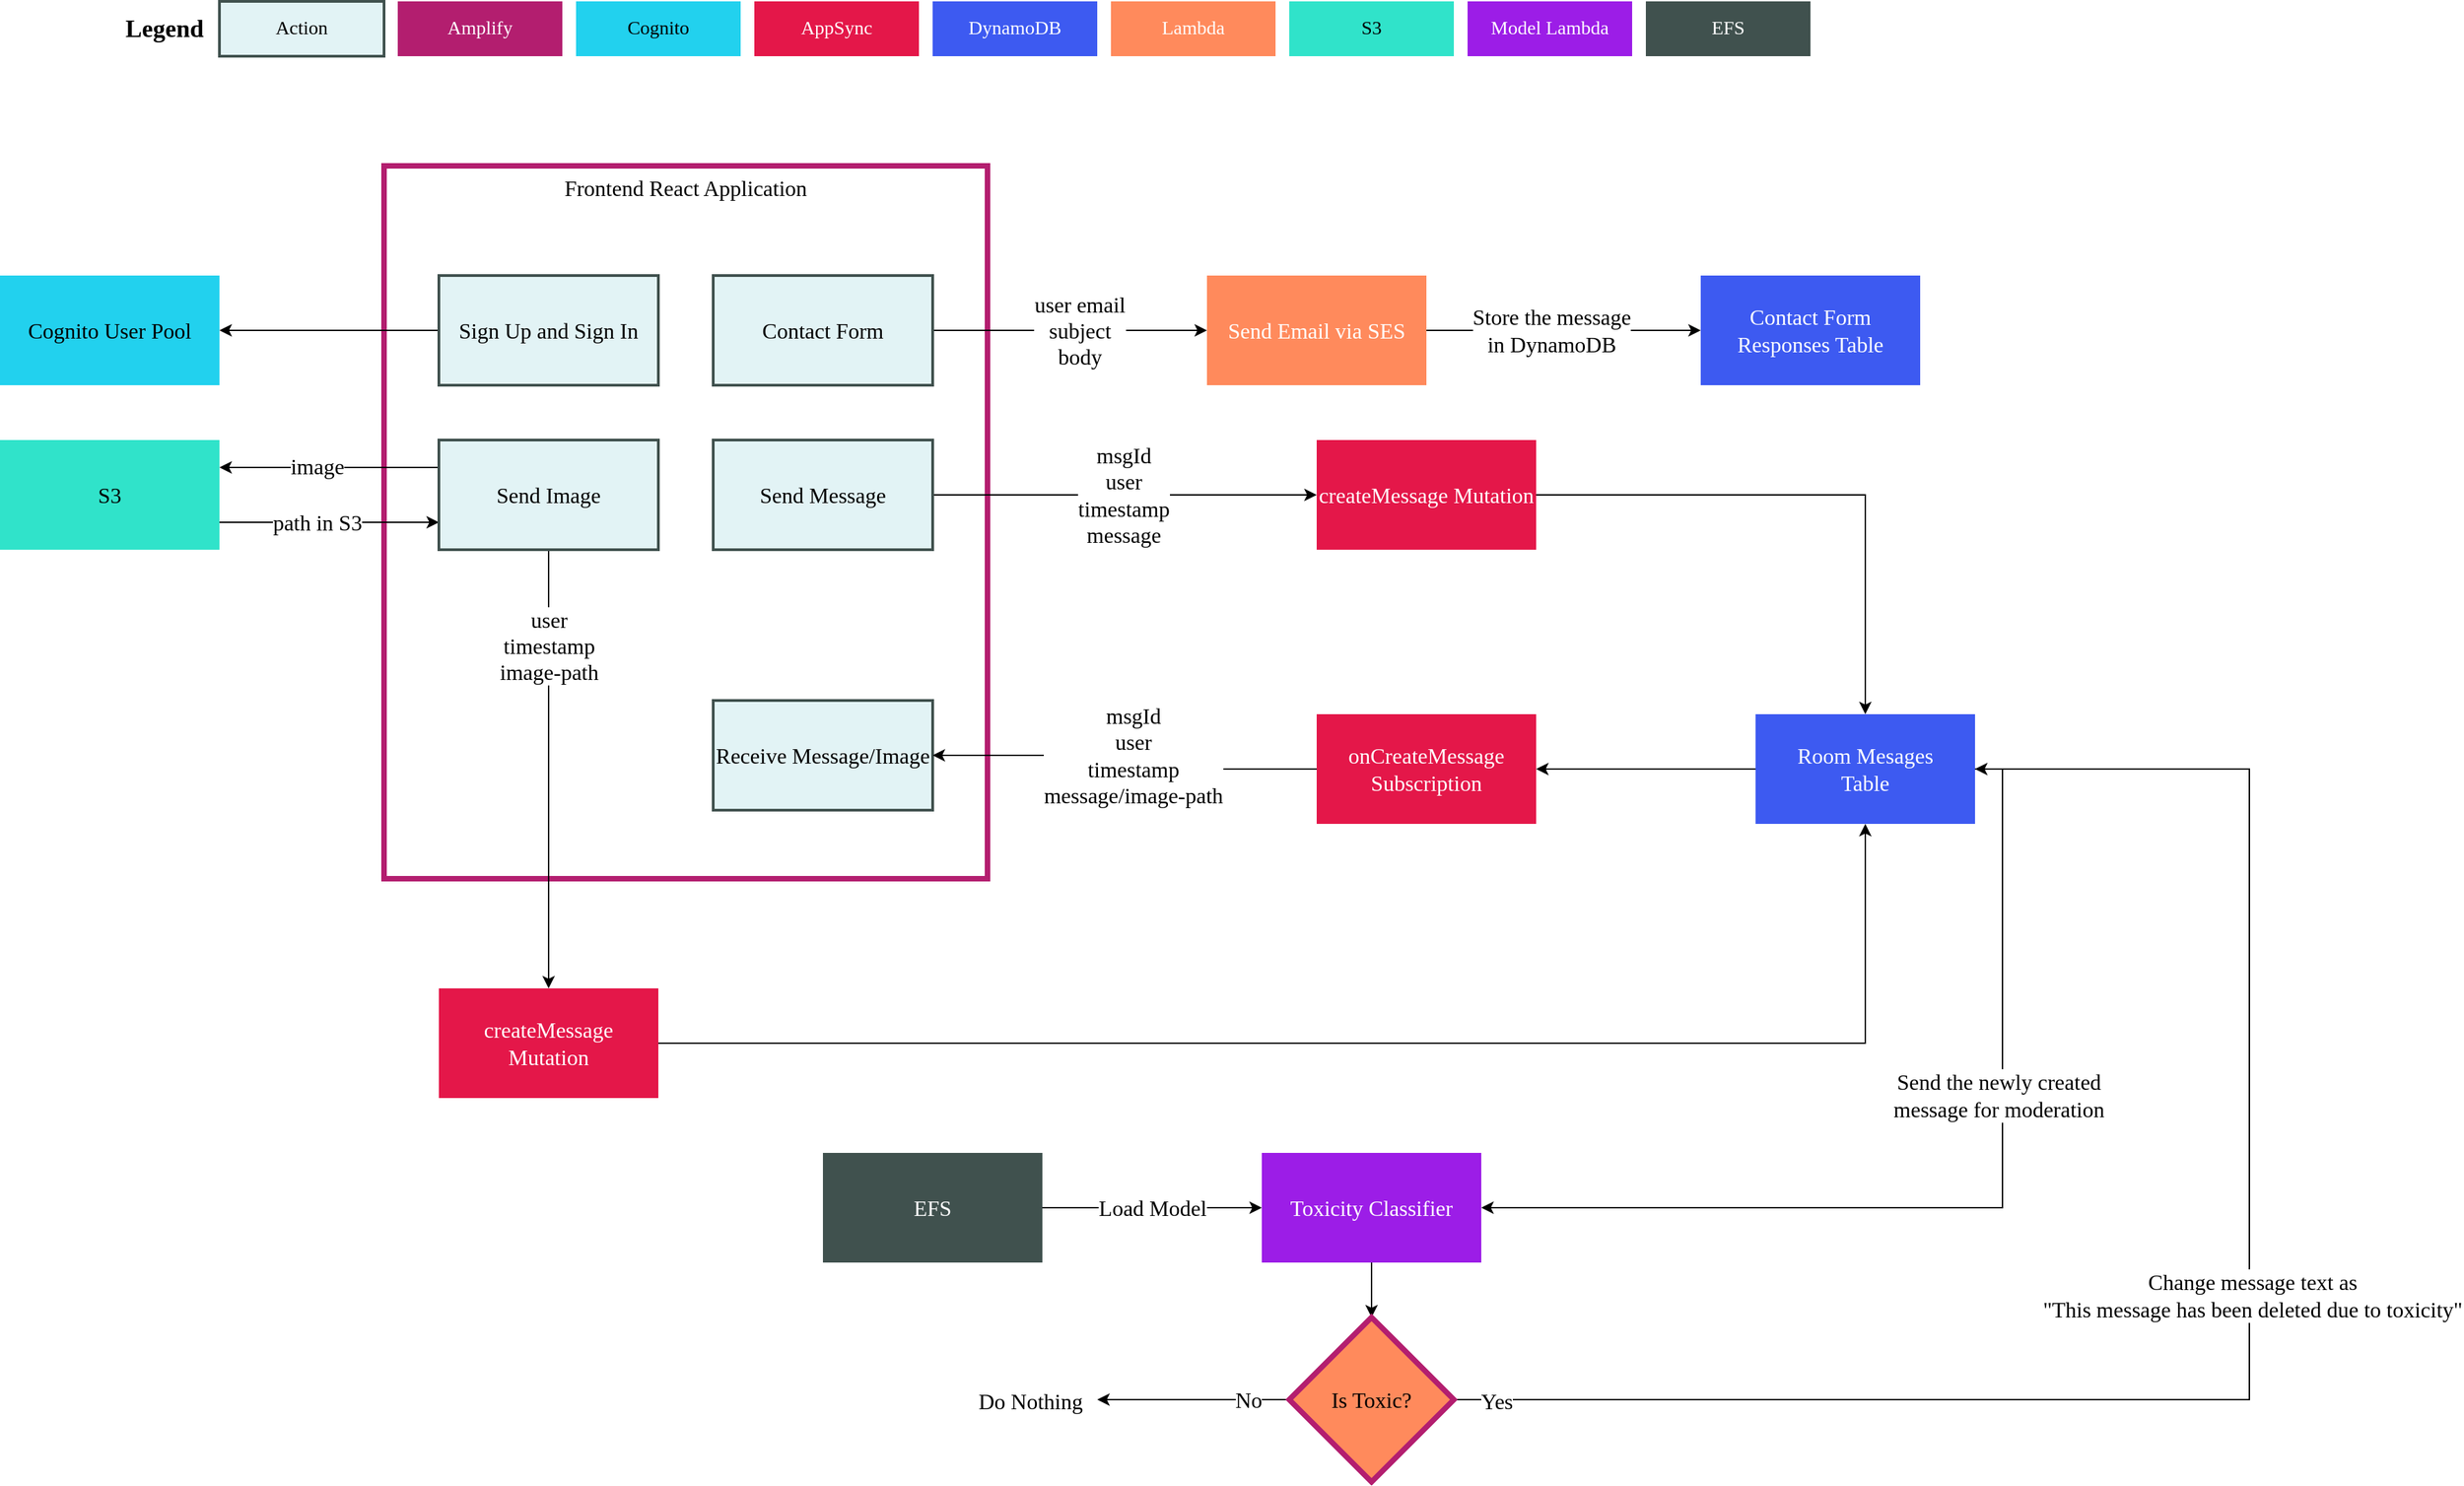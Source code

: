 <mxfile version="14.9.2" type="device" pages="2"><diagram id="GvxdWHB6V3NKEQwexLZb" name="ChatApp"><mxGraphModel dx="1483" dy="827" grid="1" gridSize="10" guides="1" tooltips="1" connect="1" arrows="1" fold="1" page="1" pageScale="1" pageWidth="2336" pageHeight="1654" math="0" shadow="0"><root><mxCell id="0"/><mxCell id="1" parent="0"/><mxCell id="k8CNlDW4IyNqA4g8Td2J-2" value="Frontend React Application" style="rounded=0;whiteSpace=wrap;html=1;strokeColor=#B31E6F;fillColor=none;strokeWidth=4;fontFamily=Bahnschrift;fontSize=16;verticalAlign=top;movable=1;resizable=1;rotatable=1;deletable=1;editable=1;connectable=1;" vertex="1" parent="1"><mxGeometry x="320" y="160" width="440" height="520" as="geometry"/></mxCell><mxCell id="_RYJC6P1PdmXRcapPfaP-1" value="Lambda" style="rounded=0;whiteSpace=wrap;html=1;fontFamily=Bahnschrift;fontSize=14;strokeColor=none;fillColor=#ff8a5c;fontColor=#FFFFFF;" parent="1" vertex="1"><mxGeometry x="850" y="40" width="120" height="40" as="geometry"/></mxCell><mxCell id="_RYJC6P1PdmXRcapPfaP-2" value="&lt;font face=&quot;Bahnschrift&quot; style=&quot;font-size: 14px&quot;&gt;&lt;font style=&quot;font-size: 14px&quot;&gt;DynamoDB&lt;/font&gt;&lt;br style=&quot;font-size: 14px&quot;&gt;&lt;/font&gt;" style="rounded=0;whiteSpace=wrap;html=1;fontFamily=Bahnshcrift;fontSize=14;strokeColor=none;fillColor=#3d5af1;fontColor=#FFFFFF;" parent="1" vertex="1"><mxGeometry x="720" y="40" width="120" height="40" as="geometry"/></mxCell><mxCell id="_RYJC6P1PdmXRcapPfaP-3" value="&lt;font face=&quot;Bahnschrift&quot; style=&quot;font-size: 18px&quot;&gt;Legend&lt;/font&gt;" style="text;html=1;strokeColor=none;fillColor=none;align=center;verticalAlign=middle;whiteSpace=wrap;rounded=0;fontSize=18;fontStyle=1" parent="1" vertex="1"><mxGeometry x="120" y="50" width="80" height="20" as="geometry"/></mxCell><mxCell id="_RYJC6P1PdmXRcapPfaP-4" value="AppSync" style="rounded=0;whiteSpace=wrap;html=1;fontFamily=Bahnschrift;fontSize=14;strokeColor=none;horizontal=1;fillColor=#E41749;fontColor=#FFFFFF;" parent="1" vertex="1"><mxGeometry x="590" y="40" width="120" height="40" as="geometry"/></mxCell><mxCell id="_RYJC6P1PdmXRcapPfaP-6" value="S3" style="rounded=0;whiteSpace=wrap;html=1;fontFamily=Bahnschrift;fontSize=14;strokeColor=none;fillColor=#30E3CA;" parent="1" vertex="1"><mxGeometry x="980" y="40" width="120" height="40" as="geometry"/></mxCell><mxCell id="k8CNlDW4IyNqA4g8Td2J-4" style="edgeStyle=orthogonalEdgeStyle;rounded=0;orthogonalLoop=1;jettySize=auto;html=1;fontFamily=Bahnschrift;fontSize=16;fontColor=#000000;" edge="1" parent="1" source="v0vKglDTPodfNcJfW1Yy-1" target="k8CNlDW4IyNqA4g8Td2J-3"><mxGeometry relative="1" as="geometry"/></mxCell><mxCell id="v0vKglDTPodfNcJfW1Yy-1" value="Sign Up and Sign In" style="rounded=0;whiteSpace=wrap;html=1;fontFamily=Bahnschrift;fontSize=16;fillColor=#E2F3F5;strokeWidth=2;strokeColor=#40514E;" parent="1" vertex="1"><mxGeometry x="360" y="240" width="160" height="80" as="geometry"/></mxCell><mxCell id="U-haOPgtorYtLXF546Pe-23" style="edgeStyle=orthogonalEdgeStyle;rounded=0;orthogonalLoop=1;jettySize=auto;html=1;fontFamily=Bahnschrift;fontSize=16;fontColor=#000000;" edge="1" parent="1" source="v0vKglDTPodfNcJfW1Yy-6" target="k8CNlDW4IyNqA4g8Td2J-16"><mxGeometry relative="1" as="geometry"/></mxCell><mxCell id="v0vKglDTPodfNcJfW1Yy-6" value="createMessage Mutation" style="rounded=0;whiteSpace=wrap;html=1;fontFamily=Bahnschrift;fontSize=16;strokeColor=none;fontColor=#FFFFFF;fillColor=#E41749;" parent="1" vertex="1"><mxGeometry x="1000" y="360" width="160" height="80" as="geometry"/></mxCell><mxCell id="U-haOPgtorYtLXF546Pe-5" style="edgeStyle=orthogonalEdgeStyle;rounded=0;orthogonalLoop=1;jettySize=auto;html=1;exitX=1;exitY=0.75;exitDx=0;exitDy=0;entryX=0;entryY=0.75;entryDx=0;entryDy=0;fontFamily=Bahnschrift;fontSize=16;fontColor=#000000;" edge="1" parent="1" source="AlI9tOdbYtXm2fayAV4u-1" target="U-haOPgtorYtLXF546Pe-2"><mxGeometry relative="1" as="geometry"/></mxCell><mxCell id="U-haOPgtorYtLXF546Pe-6" value="path in S3" style="edgeLabel;html=1;align=center;verticalAlign=middle;resizable=0;points=[];fontSize=16;fontFamily=Bahnschrift;fontColor=#000000;" vertex="1" connectable="0" parent="U-haOPgtorYtLXF546Pe-5"><mxGeometry x="-0.28" y="4" relative="1" as="geometry"><mxPoint x="13" y="4" as="offset"/></mxGeometry></mxCell><mxCell id="AlI9tOdbYtXm2fayAV4u-1" value="S3" style="rounded=0;whiteSpace=wrap;html=1;fontFamily=Bahnschrift;fontSize=16;fillColor=#30e3ca;strokeColor=none;" parent="1" vertex="1"><mxGeometry x="40" y="360" width="160" height="80" as="geometry"/></mxCell><mxCell id="AlI9tOdbYtXm2fayAV4u-23" value="&lt;font face=&quot;Bahnschrift&quot; style=&quot;font-size: 16px&quot;&gt;Contact Form Responses Table&lt;br style=&quot;font-size: 16px&quot;&gt;&lt;/font&gt;" style="rounded=0;whiteSpace=wrap;html=1;fontFamily=Bahnshcrift;fontSize=16;strokeColor=none;fillColor=#3d5af1;fontColor=#FFFFFF;" parent="1" vertex="1"><mxGeometry x="1280" y="240" width="160" height="80" as="geometry"/></mxCell><mxCell id="Ad99kn5ukOFQ8-_D0XpX-1" value="Action" style="rounded=0;whiteSpace=wrap;html=1;fontFamily=Bahnschrift;fontSize=14;align=center;verticalAlign=middle;fillColor=#E2F3F5;strokeColor=#40514E;strokeWidth=2;" parent="1" vertex="1"><mxGeometry x="200" y="40" width="120" height="40" as="geometry"/></mxCell><mxCell id="8QtX439qSSUbLhf1PA9M-1" value="Model Lambda" style="rounded=0;whiteSpace=wrap;html=1;fontFamily=Bahnschrift;fontSize=14;strokeColor=none;fontColor=#FFFFFF;fillColor=#9C1DE7;" vertex="1" parent="1"><mxGeometry x="1110" y="40" width="120" height="40" as="geometry"/></mxCell><mxCell id="NGg2AOlCfjiWsOinGx6Y-1" value="EFS" style="rounded=0;whiteSpace=wrap;html=1;fontFamily=Bahnschrift;fontSize=14;strokeColor=none;fillColor=#40514E;fontColor=#FFFFFF;" vertex="1" parent="1"><mxGeometry x="1240" y="40" width="120" height="40" as="geometry"/></mxCell><mxCell id="aVdk__KbBGM_0SnwDIi5-1" value="Cognito" style="rounded=0;whiteSpace=wrap;html=1;fontFamily=Bahnschrift;fontSize=14;strokeColor=none;fillColor=#22d1ee;horizontal=1;" vertex="1" parent="1"><mxGeometry x="460" y="40" width="120" height="40" as="geometry"/></mxCell><mxCell id="NaECrNfFIZ3jQA_WbadX-2" value="Amplify" style="rounded=0;whiteSpace=wrap;html=1;fontFamily=Bahnschrift;fontSize=14;strokeColor=none;horizontal=1;fillColor=#B31E6F;fontColor=#FFFFFF;" vertex="1" parent="1"><mxGeometry x="330" y="40" width="120" height="40" as="geometry"/></mxCell><mxCell id="k8CNlDW4IyNqA4g8Td2J-3" value="Cognito User Pool" style="rounded=0;whiteSpace=wrap;html=1;fontFamily=Bahnschrift;fontSize=16;strokeColor=none;labelBackgroundColor=none;fillColor=#22D1EE;" vertex="1" parent="1"><mxGeometry x="40" y="240" width="160" height="80" as="geometry"/></mxCell><mxCell id="k8CNlDW4IyNqA4g8Td2J-9" style="edgeStyle=orthogonalEdgeStyle;rounded=0;orthogonalLoop=1;jettySize=auto;html=1;fontFamily=Bahnschrift;fontSize=16;fontColor=#000000;" edge="1" parent="1" source="k8CNlDW4IyNqA4g8Td2J-5" target="k8CNlDW4IyNqA4g8Td2J-8"><mxGeometry relative="1" as="geometry"/></mxCell><mxCell id="k8CNlDW4IyNqA4g8Td2J-13" value="user email&lt;br&gt;subject&lt;br&gt;body" style="edgeLabel;html=1;align=center;verticalAlign=middle;resizable=0;points=[];fontSize=16;fontFamily=Bahnschrift;fontColor=#000000;" vertex="1" connectable="0" parent="k8CNlDW4IyNqA4g8Td2J-9"><mxGeometry x="-0.205" y="-1" relative="1" as="geometry"><mxPoint x="27" y="-1" as="offset"/></mxGeometry></mxCell><mxCell id="k8CNlDW4IyNqA4g8Td2J-5" value="Contact Form" style="rounded=0;whiteSpace=wrap;html=1;fontFamily=Bahnschrift;fontSize=16;fillColor=#E2F3F5;strokeWidth=2;strokeColor=#40514E;" vertex="1" parent="1"><mxGeometry x="560" y="240" width="160" height="80" as="geometry"/></mxCell><mxCell id="k8CNlDW4IyNqA4g8Td2J-10" style="edgeStyle=orthogonalEdgeStyle;rounded=0;orthogonalLoop=1;jettySize=auto;html=1;entryX=0;entryY=0.5;entryDx=0;entryDy=0;fontFamily=Bahnschrift;fontSize=16;fontColor=#000000;" edge="1" parent="1" source="k8CNlDW4IyNqA4g8Td2J-8" target="AlI9tOdbYtXm2fayAV4u-23"><mxGeometry relative="1" as="geometry"/></mxCell><mxCell id="k8CNlDW4IyNqA4g8Td2J-11" value="Store the message&lt;br&gt;in DynamoDB" style="edgeLabel;html=1;align=center;verticalAlign=middle;resizable=0;points=[];fontSize=16;fontFamily=Bahnschrift;fontColor=#000000;" vertex="1" connectable="0" parent="k8CNlDW4IyNqA4g8Td2J-10"><mxGeometry x="-0.252" y="1" relative="1" as="geometry"><mxPoint x="16" y="1" as="offset"/></mxGeometry></mxCell><mxCell id="k8CNlDW4IyNqA4g8Td2J-8" value="Send Email&amp;nbsp;via SES" style="rounded=0;whiteSpace=wrap;html=1;fontFamily=Bahnschrift;fontSize=16;strokeColor=none;fontColor=#FFFFFF;fillColor=#FF8A5C;" vertex="1" parent="1"><mxGeometry x="920" y="240" width="160" height="80" as="geometry"/></mxCell><mxCell id="k8CNlDW4IyNqA4g8Td2J-19" style="edgeStyle=orthogonalEdgeStyle;rounded=0;orthogonalLoop=1;jettySize=auto;html=1;exitX=1;exitY=0.5;exitDx=0;exitDy=0;entryX=0;entryY=0.5;entryDx=0;entryDy=0;fontFamily=Bahnschrift;fontSize=16;fontColor=#000000;" edge="1" parent="1" source="k8CNlDW4IyNqA4g8Td2J-14" target="v0vKglDTPodfNcJfW1Yy-6"><mxGeometry relative="1" as="geometry"/></mxCell><mxCell id="k8CNlDW4IyNqA4g8Td2J-20" value="msgId&lt;br&gt;user&lt;br&gt;timestamp&lt;br&gt;message" style="edgeLabel;html=1;align=center;verticalAlign=middle;resizable=0;points=[];fontSize=16;fontFamily=Bahnschrift;fontColor=#000000;" vertex="1" connectable="0" parent="k8CNlDW4IyNqA4g8Td2J-19"><mxGeometry x="-0.25" y="2" relative="1" as="geometry"><mxPoint x="34" y="2" as="offset"/></mxGeometry></mxCell><mxCell id="k8CNlDW4IyNqA4g8Td2J-14" value="Send Message" style="rounded=0;whiteSpace=wrap;html=1;fontFamily=Bahnschrift;fontSize=16;fillColor=#E2F3F5;strokeWidth=2;strokeColor=#40514E;" vertex="1" parent="1"><mxGeometry x="560" y="360" width="160" height="80" as="geometry"/></mxCell><mxCell id="U-haOPgtorYtLXF546Pe-16" style="edgeStyle=orthogonalEdgeStyle;rounded=0;orthogonalLoop=1;jettySize=auto;html=1;exitX=0;exitY=0.5;exitDx=0;exitDy=0;entryX=1;entryY=0.5;entryDx=0;entryDy=0;fontFamily=Bahnschrift;fontSize=16;fontColor=#000000;" edge="1" parent="1" source="k8CNlDW4IyNqA4g8Td2J-16" target="k8CNlDW4IyNqA4g8Td2J-22"><mxGeometry relative="1" as="geometry"/></mxCell><mxCell id="u9BqUUyPjkVBxLFUeRLt-1" style="edgeStyle=orthogonalEdgeStyle;rounded=0;orthogonalLoop=1;jettySize=auto;html=1;exitX=1;exitY=0.5;exitDx=0;exitDy=0;entryX=1;entryY=0.5;entryDx=0;entryDy=0;fontFamily=Bahnschrift;fontSize=16;fontColor=#000000;" edge="1" parent="1" source="k8CNlDW4IyNqA4g8Td2J-16" target="Tm4OwK_csynFfYyEMYf1-1"><mxGeometry relative="1" as="geometry"/></mxCell><mxCell id="u9BqUUyPjkVBxLFUeRLt-2" value="Send the newly created &lt;br&gt;message for moderation" style="edgeLabel;html=1;align=center;verticalAlign=middle;resizable=0;points=[];fontSize=16;fontFamily=Bahnschrift;fontColor=#000000;" vertex="1" connectable="0" parent="u9BqUUyPjkVBxLFUeRLt-1"><mxGeometry x="-0.28" y="-3" relative="1" as="geometry"><mxPoint y="-1" as="offset"/></mxGeometry></mxCell><mxCell id="k8CNlDW4IyNqA4g8Td2J-16" value="&lt;font face=&quot;Bahnschrift&quot; style=&quot;font-size: 16px&quot;&gt;Room Mesages &lt;br&gt;Table&lt;br style=&quot;font-size: 16px&quot;&gt;&lt;/font&gt;" style="rounded=0;whiteSpace=wrap;html=1;fontFamily=Bahnshcrift;fontSize=16;strokeColor=none;fillColor=#3d5af1;fontColor=#FFFFFF;" vertex="1" parent="1"><mxGeometry x="1320" y="560" width="160" height="80" as="geometry"/></mxCell><mxCell id="k8CNlDW4IyNqA4g8Td2J-21" value="Receive Message/Image" style="rounded=0;whiteSpace=wrap;html=1;fontFamily=Bahnschrift;fontSize=16;fillColor=#E2F3F5;strokeWidth=2;strokeColor=#40514E;" vertex="1" parent="1"><mxGeometry x="560" y="550" width="160" height="80" as="geometry"/></mxCell><mxCell id="U-haOPgtorYtLXF546Pe-13" style="edgeStyle=orthogonalEdgeStyle;rounded=0;orthogonalLoop=1;jettySize=auto;html=1;exitX=0;exitY=0.5;exitDx=0;exitDy=0;fontFamily=Bahnschrift;fontSize=16;fontColor=#000000;" edge="1" parent="1" source="k8CNlDW4IyNqA4g8Td2J-22" target="k8CNlDW4IyNqA4g8Td2J-21"><mxGeometry relative="1" as="geometry"/></mxCell><mxCell id="U-haOPgtorYtLXF546Pe-14" value="msgId&lt;br&gt;user&lt;br&gt;timestamp&lt;br&gt;message/image-path" style="edgeLabel;html=1;align=center;verticalAlign=middle;resizable=0;points=[];fontSize=16;fontFamily=Bahnschrift;fontColor=#000000;" vertex="1" connectable="0" parent="U-haOPgtorYtLXF546Pe-13"><mxGeometry x="0.224" relative="1" as="geometry"><mxPoint x="33" as="offset"/></mxGeometry></mxCell><mxCell id="k8CNlDW4IyNqA4g8Td2J-22" value="onCreateMessage&lt;br&gt;Subscription" style="rounded=0;whiteSpace=wrap;html=1;fontFamily=Bahnschrift;fontSize=16;strokeColor=none;fontColor=#FFFFFF;fillColor=#E41749;" vertex="1" parent="1"><mxGeometry x="1000" y="560" width="160" height="80" as="geometry"/></mxCell><mxCell id="U-haOPgtorYtLXF546Pe-17" style="edgeStyle=orthogonalEdgeStyle;rounded=0;orthogonalLoop=1;jettySize=auto;html=1;exitX=1;exitY=0.5;exitDx=0;exitDy=0;entryX=0.5;entryY=1;entryDx=0;entryDy=0;fontFamily=Bahnschrift;fontSize=16;fontColor=#000000;" edge="1" parent="1" source="U-haOPgtorYtLXF546Pe-1" target="k8CNlDW4IyNqA4g8Td2J-16"><mxGeometry relative="1" as="geometry"/></mxCell><mxCell id="U-haOPgtorYtLXF546Pe-1" value="createMessage&lt;br&gt;Mutation" style="rounded=0;whiteSpace=wrap;html=1;fontFamily=Bahnschrift;fontSize=16;strokeColor=none;fontColor=#FFFFFF;fillColor=#E41749;" vertex="1" parent="1"><mxGeometry x="360" y="760" width="160" height="80" as="geometry"/></mxCell><mxCell id="U-haOPgtorYtLXF546Pe-3" style="edgeStyle=orthogonalEdgeStyle;rounded=0;orthogonalLoop=1;jettySize=auto;html=1;exitX=0;exitY=0.25;exitDx=0;exitDy=0;entryX=1;entryY=0.25;entryDx=0;entryDy=0;fontFamily=Bahnschrift;fontSize=16;fontColor=#000000;" edge="1" parent="1" source="U-haOPgtorYtLXF546Pe-2" target="AlI9tOdbYtXm2fayAV4u-1"><mxGeometry relative="1" as="geometry"/></mxCell><mxCell id="U-haOPgtorYtLXF546Pe-4" value="image" style="edgeLabel;html=1;align=center;verticalAlign=middle;resizable=0;points=[];fontSize=16;fontFamily=Bahnschrift;fontColor=#000000;" vertex="1" connectable="0" parent="U-haOPgtorYtLXF546Pe-3"><mxGeometry x="0.28" y="-1" relative="1" as="geometry"><mxPoint x="13" as="offset"/></mxGeometry></mxCell><mxCell id="U-haOPgtorYtLXF546Pe-21" style="edgeStyle=orthogonalEdgeStyle;rounded=0;orthogonalLoop=1;jettySize=auto;html=1;exitX=0.5;exitY=1;exitDx=0;exitDy=0;entryX=0.5;entryY=0;entryDx=0;entryDy=0;fontFamily=Bahnschrift;fontSize=16;fontColor=#000000;" edge="1" parent="1" source="U-haOPgtorYtLXF546Pe-2" target="U-haOPgtorYtLXF546Pe-1"><mxGeometry relative="1" as="geometry"/></mxCell><mxCell id="U-haOPgtorYtLXF546Pe-22" value="user&lt;br&gt;timestamp&lt;br&gt;image-path" style="edgeLabel;html=1;align=center;verticalAlign=middle;resizable=0;points=[];fontSize=16;fontFamily=Bahnschrift;fontColor=#000000;" vertex="1" connectable="0" parent="U-haOPgtorYtLXF546Pe-21"><mxGeometry x="0.245" y="3" relative="1" as="geometry"><mxPoint x="-3" y="-129" as="offset"/></mxGeometry></mxCell><mxCell id="U-haOPgtorYtLXF546Pe-2" value="Send Image" style="rounded=0;whiteSpace=wrap;html=1;fontFamily=Bahnschrift;fontSize=16;fillColor=#E2F3F5;strokeWidth=2;strokeColor=#40514E;" vertex="1" parent="1"><mxGeometry x="360" y="360" width="160" height="80" as="geometry"/></mxCell><mxCell id="ph5lA76b_xkZkFR2L9yD-2" style="edgeStyle=orthogonalEdgeStyle;rounded=0;orthogonalLoop=1;jettySize=auto;html=1;fontFamily=Bahnschrift;fontSize=16;fontColor=#000000;" edge="1" parent="1" source="Tm4OwK_csynFfYyEMYf1-1" target="ph5lA76b_xkZkFR2L9yD-1"><mxGeometry relative="1" as="geometry"/></mxCell><mxCell id="Tm4OwK_csynFfYyEMYf1-1" value="Toxicity Classifier" style="rounded=0;whiteSpace=wrap;html=1;fontFamily=Bahnschrift;fontSize=16;strokeColor=none;fontColor=#FFFFFF;fillColor=#9C1DE7;" vertex="1" parent="1"><mxGeometry x="960" y="880" width="160" height="80" as="geometry"/></mxCell><mxCell id="9bWKITFOxa_PebSe6QPI-2" style="edgeStyle=orthogonalEdgeStyle;rounded=0;orthogonalLoop=1;jettySize=auto;html=1;exitX=1;exitY=0.5;exitDx=0;exitDy=0;fontFamily=Bahnschrift;fontSize=16;fontColor=#000000;" edge="1" parent="1" source="9bWKITFOxa_PebSe6QPI-1" target="Tm4OwK_csynFfYyEMYf1-1"><mxGeometry relative="1" as="geometry"/></mxCell><mxCell id="9bWKITFOxa_PebSe6QPI-3" value="Load Model" style="edgeLabel;html=1;align=center;verticalAlign=middle;resizable=0;points=[];fontSize=16;fontFamily=Bahnschrift;fontColor=#000000;" vertex="1" connectable="0" parent="9bWKITFOxa_PebSe6QPI-2"><mxGeometry x="-0.327" y="-2" relative="1" as="geometry"><mxPoint x="26" y="-2" as="offset"/></mxGeometry></mxCell><mxCell id="9bWKITFOxa_PebSe6QPI-1" value="EFS" style="rounded=0;whiteSpace=wrap;html=1;fontFamily=Bahnschrift;fontSize=16;strokeColor=none;fillColor=#40514e;fontColor=#FFFFFF;" vertex="1" parent="1"><mxGeometry x="640" y="880" width="160" height="80" as="geometry"/></mxCell><mxCell id="ph5lA76b_xkZkFR2L9yD-3" style="edgeStyle=orthogonalEdgeStyle;rounded=0;orthogonalLoop=1;jettySize=auto;html=1;exitX=1;exitY=0.5;exitDx=0;exitDy=0;entryX=1;entryY=0.5;entryDx=0;entryDy=0;fontFamily=Bahnschrift;fontSize=16;fontColor=#000000;" edge="1" parent="1" source="ph5lA76b_xkZkFR2L9yD-1" target="k8CNlDW4IyNqA4g8Td2J-16"><mxGeometry relative="1" as="geometry"><Array as="points"><mxPoint x="1680" y="1060"/><mxPoint x="1680" y="600"/></Array></mxGeometry></mxCell><mxCell id="ph5lA76b_xkZkFR2L9yD-4" value="Change message text as&lt;br&gt;&quot;This message has been deleted due to toxicity&quot;" style="edgeLabel;html=1;align=center;verticalAlign=middle;resizable=0;points=[];fontSize=16;fontFamily=Bahnschrift;fontColor=#000000;" vertex="1" connectable="0" parent="ph5lA76b_xkZkFR2L9yD-3"><mxGeometry x="0.279" y="-2" relative="1" as="geometry"><mxPoint y="137" as="offset"/></mxGeometry></mxCell><mxCell id="ph5lA76b_xkZkFR2L9yD-5" value="Yes" style="edgeLabel;html=1;align=center;verticalAlign=middle;resizable=0;points=[];fontSize=16;fontFamily=Bahnschrift;fontColor=#000000;" vertex="1" connectable="0" parent="ph5lA76b_xkZkFR2L9yD-3"><mxGeometry x="-0.785" y="-1" relative="1" as="geometry"><mxPoint x="-103" as="offset"/></mxGeometry></mxCell><mxCell id="ph5lA76b_xkZkFR2L9yD-7" style="edgeStyle=orthogonalEdgeStyle;rounded=0;orthogonalLoop=1;jettySize=auto;html=1;exitX=0;exitY=0.5;exitDx=0;exitDy=0;fontFamily=Bahnschrift;fontSize=16;fontColor=#000000;" edge="1" parent="1" source="ph5lA76b_xkZkFR2L9yD-1"><mxGeometry relative="1" as="geometry"><mxPoint x="840" y="1060" as="targetPoint"/></mxGeometry></mxCell><mxCell id="ph5lA76b_xkZkFR2L9yD-8" value="No" style="edgeLabel;html=1;align=center;verticalAlign=middle;resizable=0;points=[];fontSize=16;fontFamily=Bahnschrift;fontColor=#000000;" vertex="1" connectable="0" parent="ph5lA76b_xkZkFR2L9yD-7"><mxGeometry x="-0.729" y="1" relative="1" as="geometry"><mxPoint x="-11" y="-1" as="offset"/></mxGeometry></mxCell><mxCell id="ph5lA76b_xkZkFR2L9yD-11" value="Do Nothing" style="edgeLabel;html=1;align=center;verticalAlign=middle;resizable=0;points=[];fontSize=16;fontFamily=Bahnschrift;fontColor=#000000;" vertex="1" connectable="0" parent="ph5lA76b_xkZkFR2L9yD-7"><mxGeometry x="0.095" y="4" relative="1" as="geometry"><mxPoint x="-113" y="-4" as="offset"/></mxGeometry></mxCell><mxCell id="ph5lA76b_xkZkFR2L9yD-1" value="Is Toxic?" style="rhombus;whiteSpace=wrap;html=1;fontFamily=Bahnschrift;fontSize=16;fontColor=#000000;strokeColor=#B31E6F;strokeWidth=4;fillColor=#FF8A5C;verticalAlign=middle;" vertex="1" parent="1"><mxGeometry x="980" y="1000" width="120" height="120" as="geometry"/></mxCell></root></mxGraphModel></diagram><diagram id="wRxhl6L2Wws0LDxQQV76" name="Color Palette"><mxGraphModel dx="1038" dy="579" grid="1" gridSize="10" guides="1" tooltips="1" connect="1" arrows="1" fold="1" page="1" pageScale="1" pageWidth="1169" pageHeight="1654" math="0" shadow="0"><root><mxCell id="Gqto5XRKEv1ovZsK7BQu-0"/><mxCell id="Gqto5XRKEv1ovZsK7BQu-1" parent="Gqto5XRKEv1ovZsK7BQu-0"/><mxCell id="Gqto5XRKEv1ovZsK7BQu-2" value="&lt;font face=&quot;Bahnschrift&quot; style=&quot;font-size: 16px&quot;&gt;&lt;br style=&quot;font-size: 16px&quot;&gt;&lt;/font&gt;" style="rounded=0;whiteSpace=wrap;html=1;fontFamily=Bahnshcrift;fontSize=16;strokeColor=none;fillColor=#3d5af1;fontColor=#FFFFFF;" parent="Gqto5XRKEv1ovZsK7BQu-1" vertex="1"><mxGeometry x="570" y="570" width="160" height="80" as="geometry"/></mxCell><mxCell id="Gqto5XRKEv1ovZsK7BQu-3" value="" style="rounded=0;whiteSpace=wrap;html=1;fontFamily=Bahnschrift;fontSize=16;strokeColor=none;fillColor=#40514e;fontColor=#FFFFFF;" parent="Gqto5XRKEv1ovZsK7BQu-1" vertex="1"><mxGeometry x="570" y="480" width="160" height="80" as="geometry"/></mxCell><mxCell id="Gqto5XRKEv1ovZsK7BQu-4" value="&lt;font face=&quot;Bahnschrift&quot; style=&quot;font-size: 16px&quot;&gt;&lt;br style=&quot;font-size: 16px&quot;&gt;&lt;/font&gt;" style="rounded=0;whiteSpace=wrap;html=1;fontFamily=Bahnshcrift;fontSize=16;strokeColor=none;fontColor=#FFFFFF;fillColor=#9C1DE7;" parent="Gqto5XRKEv1ovZsK7BQu-1" vertex="1"><mxGeometry x="570" y="390" width="160" height="80" as="geometry"/></mxCell><mxCell id="Gqto5XRKEv1ovZsK7BQu-5" value="" style="rounded=0;whiteSpace=wrap;html=1;fontFamily=Bahnschrift;fontSize=16;strokeColor=none;labelBackgroundColor=none;fontColor=#FFFFFF;fillColor=#b31e6f;" parent="Gqto5XRKEv1ovZsK7BQu-1" vertex="1"><mxGeometry x="400" y="570" width="160" height="80" as="geometry"/></mxCell><mxCell id="Gqto5XRKEv1ovZsK7BQu-6" value="" style="rounded=0;whiteSpace=wrap;html=1;fontFamily=Bahnschrift;fontSize=16;fillColor=#30e3ca;strokeColor=none;" parent="Gqto5XRKEv1ovZsK7BQu-1" vertex="1"><mxGeometry x="230" y="570" width="160" height="80" as="geometry"/></mxCell><mxCell id="Gqto5XRKEv1ovZsK7BQu-7" value="" style="rounded=0;whiteSpace=wrap;html=1;fontFamily=Bahnschrift;fontSize=16;strokeColor=none;fillColor=#ff8a5c;fontColor=#FFFFFF;" parent="Gqto5XRKEv1ovZsK7BQu-1" vertex="1"><mxGeometry x="400" y="480" width="160" height="80" as="geometry"/></mxCell><mxCell id="Gqto5XRKEv1ovZsK7BQu-8" value="" style="rounded=0;whiteSpace=wrap;html=1;fontFamily=Bahnschrift;fontSize=16;strokeColor=none;fontColor=#FFFFFF;fillColor=#E41749;" parent="Gqto5XRKEv1ovZsK7BQu-1" vertex="1"><mxGeometry x="400" y="390" width="160" height="80" as="geometry"/></mxCell><mxCell id="Gqto5XRKEv1ovZsK7BQu-9" value="" style="rounded=0;whiteSpace=wrap;html=1;fontFamily=Bahnschrift;fontSize=16;strokeColor=none;fillColor=#22D1EE;" parent="Gqto5XRKEv1ovZsK7BQu-1" vertex="1"><mxGeometry x="230" y="480" width="160" height="80" as="geometry"/></mxCell><mxCell id="6RIqdEiSu1YtuAXzJLwu-0" value="" style="rounded=0;whiteSpace=wrap;html=1;fontFamily=Bahnschrift;fontSize=16;fillColor=#E2F3F5;strokeWidth=2;strokeColor=#40514E;" vertex="1" parent="Gqto5XRKEv1ovZsK7BQu-1"><mxGeometry x="230" y="390" width="160" height="80" as="geometry"/></mxCell></root></mxGraphModel></diagram></mxfile>